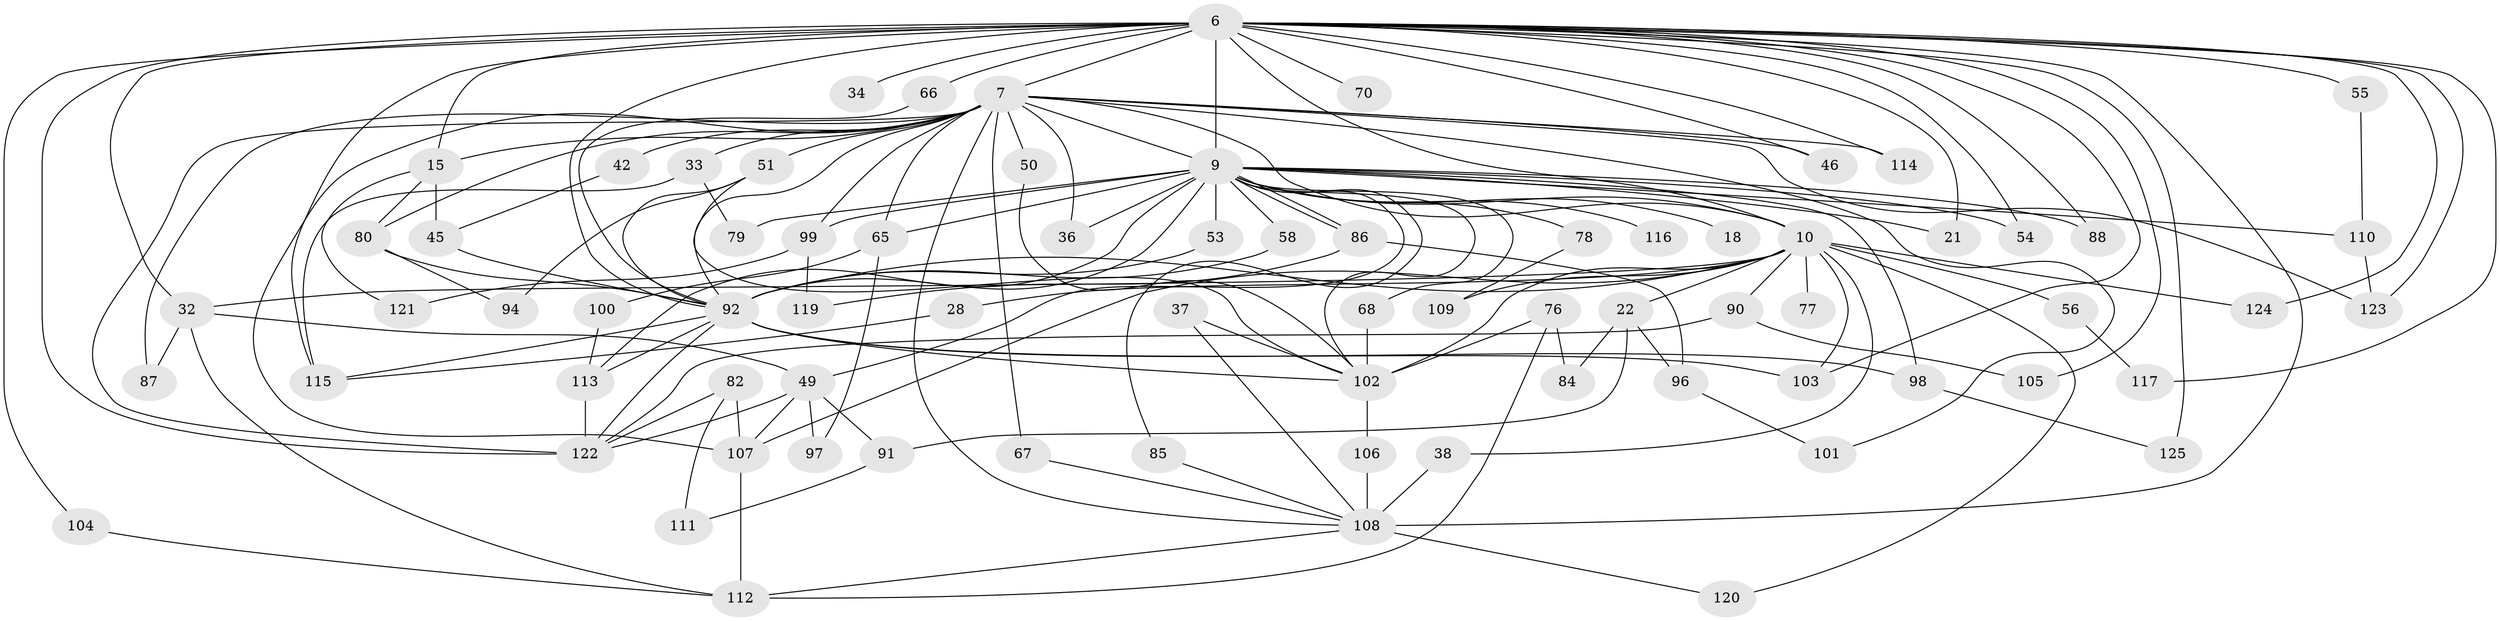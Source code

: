 // original degree distribution, {17: 0.008, 20: 0.024, 21: 0.008, 23: 0.008, 31: 0.008, 25: 0.008, 15: 0.008, 24: 0.008, 4: 0.128, 6: 0.016, 7: 0.008, 5: 0.064, 3: 0.232, 2: 0.464, 8: 0.008}
// Generated by graph-tools (version 1.1) at 2025/47/03/04/25 21:47:47]
// undirected, 75 vertices, 151 edges
graph export_dot {
graph [start="1"]
  node [color=gray90,style=filled];
  6 [super="+5"];
  7 [super="+2"];
  9 [super="+4"];
  10 [super="+3"];
  15;
  18;
  21;
  22;
  28;
  32 [super="+26"];
  33;
  34;
  36;
  37;
  38;
  42;
  45 [super="+19"];
  46;
  49 [super="+31"];
  50;
  51 [super="+44"];
  53;
  54;
  55;
  56;
  58;
  65;
  66;
  67;
  68;
  70;
  76;
  77;
  78;
  79;
  80 [super="+73"];
  82;
  84;
  85;
  86;
  87;
  88;
  90;
  91 [super="+74"];
  92 [super="+89+72"];
  94;
  96;
  97;
  98;
  99 [super="+14"];
  100;
  101;
  102 [super="+71+93+59"];
  103 [super="+61"];
  104;
  105;
  106;
  107 [super="+63"];
  108 [super="+69+62"];
  109;
  110;
  111;
  112 [super="+39"];
  113 [super="+29"];
  114;
  115 [super="+40"];
  116;
  117 [super="+95"];
  119;
  120;
  121;
  122 [super="+20+81+75"];
  123 [super="+16"];
  124 [super="+118"];
  125;
  6 -- 7 [weight=4];
  6 -- 9 [weight=4];
  6 -- 10 [weight=4];
  6 -- 34 [weight=2];
  6 -- 55 [weight=2];
  6 -- 70 [weight=2];
  6 -- 88;
  6 -- 92 [weight=8];
  6 -- 114;
  6 -- 115 [weight=2];
  6 -- 122 [weight=4];
  6 -- 124 [weight=2];
  6 -- 66;
  6 -- 15;
  6 -- 21;
  6 -- 103;
  6 -- 104;
  6 -- 105;
  6 -- 108 [weight=3];
  6 -- 46;
  6 -- 117 [weight=2];
  6 -- 54;
  6 -- 125;
  6 -- 123;
  6 -- 32 [weight=2];
  7 -- 9 [weight=4];
  7 -- 10 [weight=4];
  7 -- 15;
  7 -- 33 [weight=2];
  7 -- 36;
  7 -- 42;
  7 -- 50;
  7 -- 107;
  7 -- 114;
  7 -- 65;
  7 -- 67;
  7 -- 80;
  7 -- 87;
  7 -- 101;
  7 -- 46;
  7 -- 51 [weight=4];
  7 -- 99;
  7 -- 123;
  7 -- 122;
  7 -- 92 [weight=4];
  7 -- 108;
  9 -- 10 [weight=4];
  9 -- 18 [weight=2];
  9 -- 21;
  9 -- 53;
  9 -- 54;
  9 -- 68;
  9 -- 85;
  9 -- 86;
  9 -- 86;
  9 -- 88;
  9 -- 98;
  9 -- 99 [weight=2];
  9 -- 116 [weight=2];
  9 -- 65;
  9 -- 78;
  9 -- 79;
  9 -- 36;
  9 -- 110;
  9 -- 113 [weight=2];
  9 -- 58;
  9 -- 92 [weight=7];
  9 -- 49;
  9 -- 102;
  10 -- 22 [weight=2];
  10 -- 32 [weight=3];
  10 -- 38;
  10 -- 56 [weight=2];
  10 -- 90;
  10 -- 77;
  10 -- 28;
  10 -- 109;
  10 -- 120;
  10 -- 124 [weight=2];
  10 -- 92 [weight=4];
  10 -- 103;
  10 -- 107;
  10 -- 102 [weight=5];
  15 -- 45 [weight=2];
  15 -- 121;
  15 -- 80;
  22 -- 84;
  22 -- 96;
  22 -- 91;
  28 -- 115;
  32 -- 87;
  32 -- 112;
  32 -- 49 [weight=2];
  33 -- 79;
  33 -- 115;
  37 -- 108;
  37 -- 102;
  38 -- 108;
  42 -- 45;
  45 -- 92;
  49 -- 97;
  49 -- 122 [weight=2];
  49 -- 91 [weight=2];
  49 -- 107;
  50 -- 102;
  51 -- 94;
  51 -- 92;
  51 -- 102;
  53 -- 92;
  55 -- 110;
  56 -- 117;
  58 -- 92;
  65 -- 97;
  65 -- 100;
  66 -- 92;
  67 -- 108;
  68 -- 102;
  76 -- 84;
  76 -- 112;
  76 -- 102;
  78 -- 109;
  80 -- 94;
  80 -- 92;
  82 -- 111;
  82 -- 122;
  82 -- 107;
  85 -- 108;
  86 -- 96;
  86 -- 119;
  90 -- 105;
  90 -- 122;
  91 -- 111;
  92 -- 98;
  92 -- 122;
  92 -- 113;
  92 -- 115;
  92 -- 103;
  92 -- 102 [weight=2];
  96 -- 101;
  98 -- 125;
  99 -- 121;
  99 -- 119;
  100 -- 113;
  102 -- 106;
  104 -- 112;
  106 -- 108;
  107 -- 112;
  108 -- 112;
  108 -- 120;
  110 -- 123;
  113 -- 122;
}
